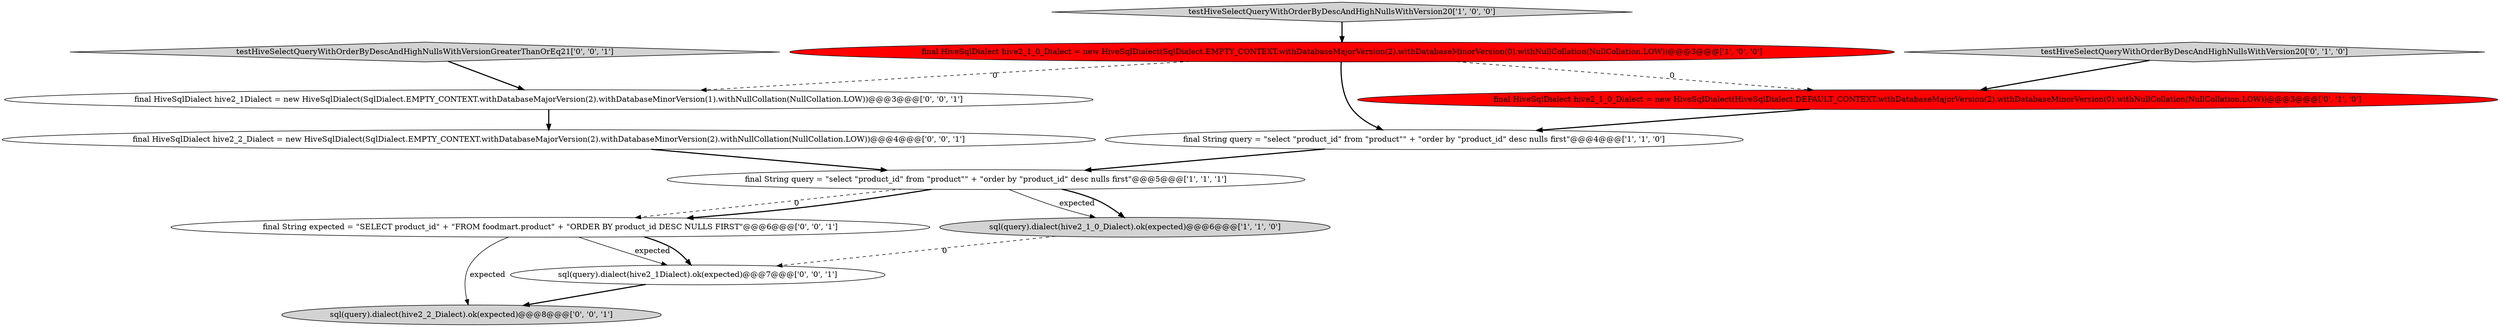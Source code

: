 digraph {
1 [style = filled, label = "final HiveSqlDialect hive2_1_0_Dialect = new HiveSqlDialect(SqlDialect.EMPTY_CONTEXT.withDatabaseMajorVersion(2).withDatabaseMinorVersion(0).withNullCollation(NullCollation.LOW))@@@3@@@['1', '0', '0']", fillcolor = red, shape = ellipse image = "AAA1AAABBB1BBB"];
3 [style = filled, label = "final String query = \"select \"product_id\" from \"product\"\" + \"order by \"product_id\" desc nulls first\"@@@5@@@['1', '1', '1']", fillcolor = white, shape = ellipse image = "AAA0AAABBB1BBB"];
4 [style = filled, label = "testHiveSelectQueryWithOrderByDescAndHighNullsWithVersion20['1', '0', '0']", fillcolor = lightgray, shape = diamond image = "AAA0AAABBB1BBB"];
10 [style = filled, label = "testHiveSelectQueryWithOrderByDescAndHighNullsWithVersionGreaterThanOrEq21['0', '0', '1']", fillcolor = lightgray, shape = diamond image = "AAA0AAABBB3BBB"];
6 [style = filled, label = "testHiveSelectQueryWithOrderByDescAndHighNullsWithVersion20['0', '1', '0']", fillcolor = lightgray, shape = diamond image = "AAA0AAABBB2BBB"];
9 [style = filled, label = "final HiveSqlDialect hive2_2_Dialect = new HiveSqlDialect(SqlDialect.EMPTY_CONTEXT.withDatabaseMajorVersion(2).withDatabaseMinorVersion(2).withNullCollation(NullCollation.LOW))@@@4@@@['0', '0', '1']", fillcolor = white, shape = ellipse image = "AAA0AAABBB3BBB"];
2 [style = filled, label = "sql(query).dialect(hive2_1_0_Dialect).ok(expected)@@@6@@@['1', '1', '0']", fillcolor = lightgray, shape = ellipse image = "AAA0AAABBB1BBB"];
8 [style = filled, label = "final String expected = \"SELECT product_id\" + \"FROM foodmart.product\" + \"ORDER BY product_id DESC NULLS FIRST\"@@@6@@@['0', '0', '1']", fillcolor = white, shape = ellipse image = "AAA0AAABBB3BBB"];
12 [style = filled, label = "final HiveSqlDialect hive2_1Dialect = new HiveSqlDialect(SqlDialect.EMPTY_CONTEXT.withDatabaseMajorVersion(2).withDatabaseMinorVersion(1).withNullCollation(NullCollation.LOW))@@@3@@@['0', '0', '1']", fillcolor = white, shape = ellipse image = "AAA0AAABBB3BBB"];
7 [style = filled, label = "sql(query).dialect(hive2_2_Dialect).ok(expected)@@@8@@@['0', '0', '1']", fillcolor = lightgray, shape = ellipse image = "AAA0AAABBB3BBB"];
0 [style = filled, label = "final String query = \"select \"product_id\" from \"product\"\" + \"order by \"product_id\" desc nulls first\"@@@4@@@['1', '1', '0']", fillcolor = white, shape = ellipse image = "AAA0AAABBB1BBB"];
11 [style = filled, label = "sql(query).dialect(hive2_1Dialect).ok(expected)@@@7@@@['0', '0', '1']", fillcolor = white, shape = ellipse image = "AAA0AAABBB3BBB"];
5 [style = filled, label = "final HiveSqlDialect hive2_1_0_Dialect = new HiveSqlDialect(HiveSqlDialect.DEFAULT_CONTEXT.withDatabaseMajorVersion(2).withDatabaseMinorVersion(0).withNullCollation(NullCollation.LOW))@@@3@@@['0', '1', '0']", fillcolor = red, shape = ellipse image = "AAA1AAABBB2BBB"];
8->11 [style = solid, label="expected"];
0->3 [style = bold, label=""];
9->3 [style = bold, label=""];
3->2 [style = solid, label="expected"];
1->12 [style = dashed, label="0"];
6->5 [style = bold, label=""];
3->8 [style = dashed, label="0"];
4->1 [style = bold, label=""];
2->11 [style = dashed, label="0"];
8->7 [style = solid, label="expected"];
1->0 [style = bold, label=""];
1->5 [style = dashed, label="0"];
3->2 [style = bold, label=""];
5->0 [style = bold, label=""];
12->9 [style = bold, label=""];
8->11 [style = bold, label=""];
10->12 [style = bold, label=""];
3->8 [style = bold, label=""];
11->7 [style = bold, label=""];
}
